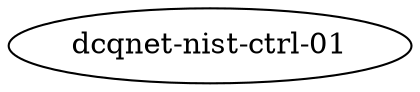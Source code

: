 graph pni_network {
   "dcqnet-nist-ctrl-01" [function="dcqnet-ctrl"  os="ocnos" mgmt_ip="10.11.200.13" ports="54" username="ocnos" password="ocnos"]
}
